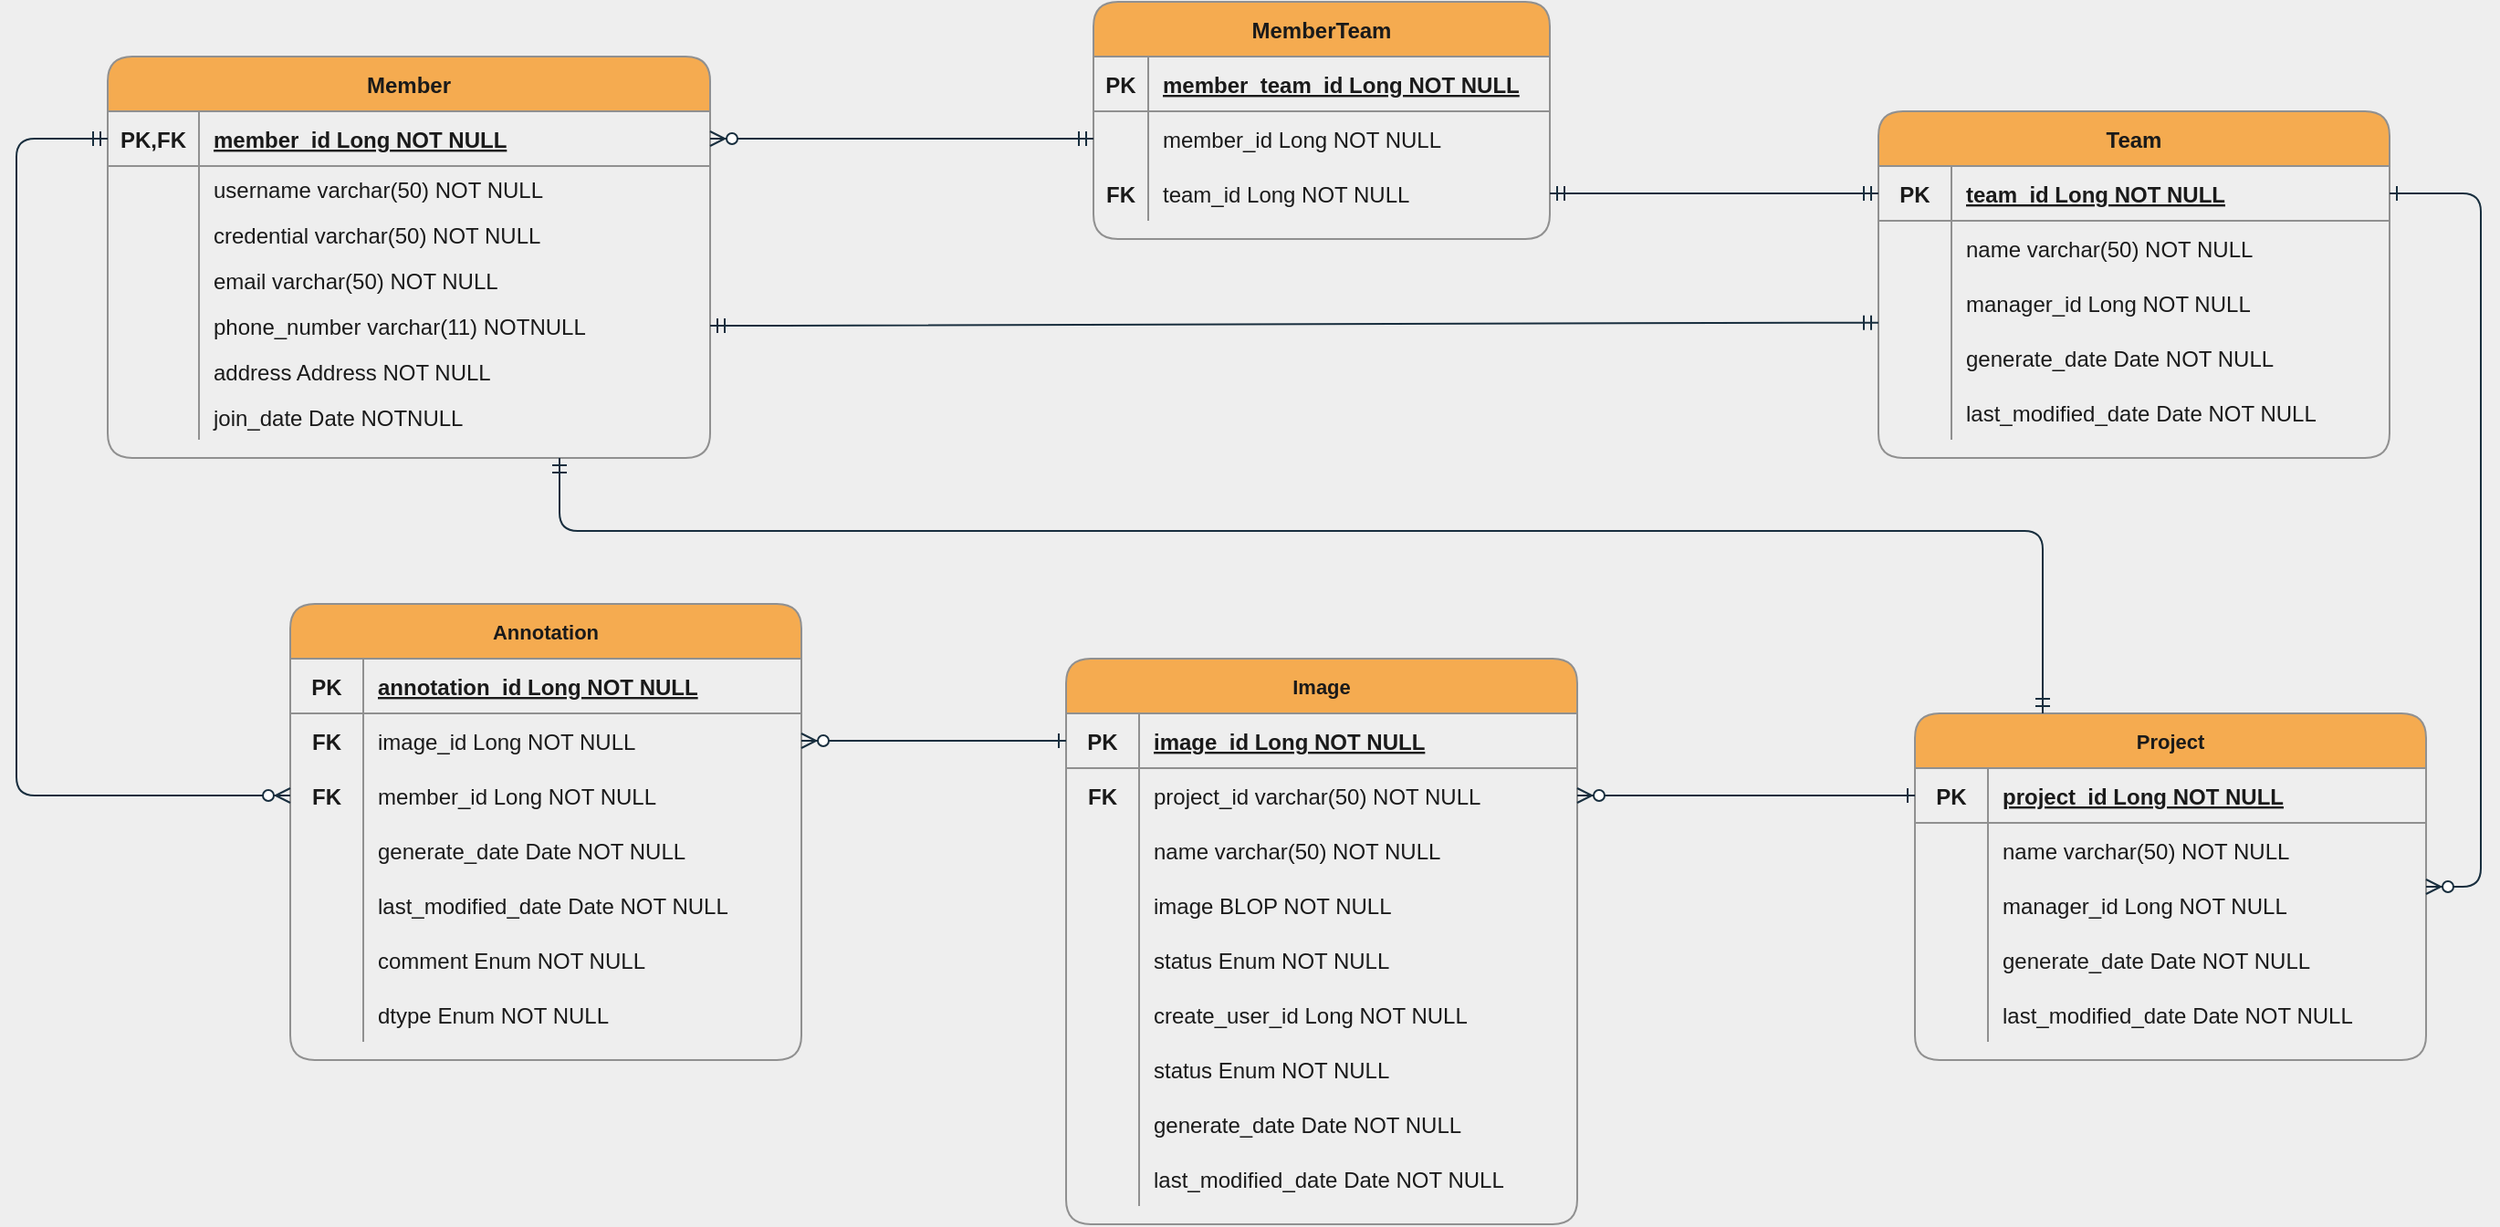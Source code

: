 <mxfile version="16.5.3" type="github">
  <diagram id="R2lEEEUBdFMjLlhIrx00" name="Page-1">
    <mxGraphModel dx="1820" dy="1037" grid="1" gridSize="10" guides="1" tooltips="1" connect="1" arrows="1" fold="1" page="1" pageScale="1" pageWidth="291" pageHeight="413" background="#EEEEEE" math="0" shadow="0" extFonts="Permanent Marker^https://fonts.googleapis.com/css?family=Permanent+Marker">
      <root>
        <object label="" id="0">
          <mxCell />
        </object>
        <mxCell id="1" parent="0" />
        <mxCell id="C-vyLk0tnHw3VtMMgP7b-2" value="MemberTeam" style="shape=table;startSize=30;container=1;collapsible=1;childLayout=tableLayout;fixedRows=1;rowLines=0;fontStyle=1;align=center;resizeLast=1;fillColor=#F5AB50;strokeColor=#909090;fontColor=#1A1A1A;rounded=1;" parent="1" vertex="1">
          <mxGeometry x="1070" y="90" width="250" height="130" as="geometry" />
        </mxCell>
        <mxCell id="C-vyLk0tnHw3VtMMgP7b-3" value="" style="shape=partialRectangle;collapsible=0;dropTarget=0;pointerEvents=0;fillColor=none;points=[[0,0.5],[1,0.5]];portConstraint=eastwest;top=0;left=0;right=0;bottom=1;strokeColor=#909090;fontColor=#1A1A1A;rounded=1;" parent="C-vyLk0tnHw3VtMMgP7b-2" vertex="1">
          <mxGeometry y="30" width="250" height="30" as="geometry" />
        </mxCell>
        <mxCell id="C-vyLk0tnHw3VtMMgP7b-4" value="PK" style="shape=partialRectangle;overflow=hidden;connectable=0;fillColor=none;top=0;left=0;bottom=0;right=0;fontStyle=1;strokeColor=#909090;fontColor=#1A1A1A;rounded=1;" parent="C-vyLk0tnHw3VtMMgP7b-3" vertex="1">
          <mxGeometry width="30" height="30" as="geometry">
            <mxRectangle width="30" height="30" as="alternateBounds" />
          </mxGeometry>
        </mxCell>
        <mxCell id="C-vyLk0tnHw3VtMMgP7b-5" value="member_team_id Long NOT NULL " style="shape=partialRectangle;overflow=hidden;connectable=0;fillColor=none;top=0;left=0;bottom=0;right=0;align=left;spacingLeft=6;fontStyle=5;strokeColor=#909090;fontColor=#1A1A1A;rounded=1;" parent="C-vyLk0tnHw3VtMMgP7b-3" vertex="1">
          <mxGeometry x="30" width="220" height="30" as="geometry">
            <mxRectangle width="220" height="30" as="alternateBounds" />
          </mxGeometry>
        </mxCell>
        <mxCell id="C-vyLk0tnHw3VtMMgP7b-6" value="" style="shape=partialRectangle;collapsible=0;dropTarget=0;pointerEvents=0;fillColor=none;points=[[0,0.5],[1,0.5]];portConstraint=eastwest;top=0;left=0;right=0;bottom=0;strokeColor=#909090;fontColor=#1A1A1A;rounded=1;" parent="C-vyLk0tnHw3VtMMgP7b-2" vertex="1">
          <mxGeometry y="60" width="250" height="30" as="geometry" />
        </mxCell>
        <mxCell id="C-vyLk0tnHw3VtMMgP7b-7" value="" style="shape=partialRectangle;overflow=hidden;connectable=0;fillColor=none;top=0;left=0;bottom=0;right=0;strokeColor=#909090;fontColor=#1A1A1A;rounded=1;" parent="C-vyLk0tnHw3VtMMgP7b-6" vertex="1">
          <mxGeometry width="30" height="30" as="geometry">
            <mxRectangle width="30" height="30" as="alternateBounds" />
          </mxGeometry>
        </mxCell>
        <mxCell id="C-vyLk0tnHw3VtMMgP7b-8" value="member_id Long NOT NULL" style="shape=partialRectangle;overflow=hidden;connectable=0;fillColor=none;top=0;left=0;bottom=0;right=0;align=left;spacingLeft=6;strokeColor=#909090;fontColor=#1A1A1A;rounded=1;" parent="C-vyLk0tnHw3VtMMgP7b-6" vertex="1">
          <mxGeometry x="30" width="220" height="30" as="geometry">
            <mxRectangle width="220" height="30" as="alternateBounds" />
          </mxGeometry>
        </mxCell>
        <mxCell id="C-vyLk0tnHw3VtMMgP7b-9" value="" style="shape=partialRectangle;collapsible=0;dropTarget=0;pointerEvents=0;fillColor=none;points=[[0,0.5],[1,0.5]];portConstraint=eastwest;top=0;left=0;right=0;bottom=0;strokeColor=#909090;fontColor=#1A1A1A;rounded=1;" parent="C-vyLk0tnHw3VtMMgP7b-2" vertex="1">
          <mxGeometry y="90" width="250" height="30" as="geometry" />
        </mxCell>
        <mxCell id="C-vyLk0tnHw3VtMMgP7b-10" value="FK" style="shape=partialRectangle;overflow=hidden;connectable=0;fillColor=none;top=0;left=0;bottom=0;right=0;strokeColor=#909090;fontColor=#1A1A1A;rounded=1;fontStyle=1" parent="C-vyLk0tnHw3VtMMgP7b-9" vertex="1">
          <mxGeometry width="30" height="30" as="geometry">
            <mxRectangle width="30" height="30" as="alternateBounds" />
          </mxGeometry>
        </mxCell>
        <mxCell id="C-vyLk0tnHw3VtMMgP7b-11" value="team_id Long NOT NULL" style="shape=partialRectangle;overflow=hidden;connectable=0;fillColor=none;top=0;left=0;bottom=0;right=0;align=left;spacingLeft=6;strokeColor=#909090;fontColor=#1A1A1A;rounded=1;" parent="C-vyLk0tnHw3VtMMgP7b-9" vertex="1">
          <mxGeometry x="30" width="220" height="30" as="geometry">
            <mxRectangle width="220" height="30" as="alternateBounds" />
          </mxGeometry>
        </mxCell>
        <mxCell id="C-vyLk0tnHw3VtMMgP7b-23" value="Member" style="shape=table;startSize=30;container=1;collapsible=1;childLayout=tableLayout;fixedRows=1;rowLines=0;fontStyle=1;align=center;resizeLast=1;fillColor=#F5AB50;strokeColor=#909090;fontColor=#1A1A1A;rounded=1;" parent="1" vertex="1">
          <mxGeometry x="530" y="120" width="330" height="220" as="geometry">
            <mxRectangle x="390" y="165" width="80" height="30" as="alternateBounds" />
          </mxGeometry>
        </mxCell>
        <mxCell id="C-vyLk0tnHw3VtMMgP7b-24" value="" style="shape=partialRectangle;collapsible=0;dropTarget=0;pointerEvents=0;fillColor=none;points=[[0,0.5],[1,0.5]];portConstraint=eastwest;top=0;left=0;right=0;bottom=1;strokeColor=#909090;fontColor=#1A1A1A;rounded=1;" parent="C-vyLk0tnHw3VtMMgP7b-23" vertex="1">
          <mxGeometry y="30" width="330" height="30" as="geometry" />
        </mxCell>
        <mxCell id="C-vyLk0tnHw3VtMMgP7b-25" value="PK,FK" style="shape=partialRectangle;overflow=hidden;connectable=0;fillColor=none;top=0;left=0;bottom=0;right=0;fontStyle=1;strokeColor=#909090;fontColor=#1A1A1A;rounded=1;" parent="C-vyLk0tnHw3VtMMgP7b-24" vertex="1">
          <mxGeometry width="50" height="30" as="geometry">
            <mxRectangle width="50" height="30" as="alternateBounds" />
          </mxGeometry>
        </mxCell>
        <mxCell id="C-vyLk0tnHw3VtMMgP7b-26" value="member_id Long NOT NULL " style="shape=partialRectangle;overflow=hidden;connectable=0;fillColor=none;top=0;left=0;bottom=0;right=0;align=left;spacingLeft=6;fontStyle=5;strokeColor=#909090;fontColor=#1A1A1A;rounded=1;" parent="C-vyLk0tnHw3VtMMgP7b-24" vertex="1">
          <mxGeometry x="50" width="280" height="30" as="geometry">
            <mxRectangle width="280" height="30" as="alternateBounds" />
          </mxGeometry>
        </mxCell>
        <mxCell id="C-vyLk0tnHw3VtMMgP7b-27" value="" style="shape=partialRectangle;collapsible=0;dropTarget=0;pointerEvents=0;fillColor=none;points=[[0,0.5],[1,0.5]];portConstraint=eastwest;top=0;left=0;right=0;bottom=0;strokeColor=#909090;fontColor=#1A1A1A;rounded=1;" parent="C-vyLk0tnHw3VtMMgP7b-23" vertex="1">
          <mxGeometry y="60" width="330" height="25" as="geometry" />
        </mxCell>
        <mxCell id="C-vyLk0tnHw3VtMMgP7b-28" value="" style="shape=partialRectangle;overflow=hidden;connectable=0;fillColor=none;top=0;left=0;bottom=0;right=0;strokeColor=#909090;fontColor=#1A1A1A;rounded=1;" parent="C-vyLk0tnHw3VtMMgP7b-27" vertex="1">
          <mxGeometry width="50" height="25" as="geometry">
            <mxRectangle width="50" height="25" as="alternateBounds" />
          </mxGeometry>
        </mxCell>
        <mxCell id="C-vyLk0tnHw3VtMMgP7b-29" value="username varchar(50) NOT NULL" style="shape=partialRectangle;overflow=hidden;connectable=0;fillColor=none;top=0;left=0;bottom=0;right=0;align=left;spacingLeft=6;strokeColor=#909090;fontColor=#1A1A1A;rounded=1;" parent="C-vyLk0tnHw3VtMMgP7b-27" vertex="1">
          <mxGeometry x="50" width="280" height="25" as="geometry">
            <mxRectangle width="280" height="25" as="alternateBounds" />
          </mxGeometry>
        </mxCell>
        <mxCell id="mvUCAgtBvGVkwwr2Q1S8-31" value="" style="shape=partialRectangle;collapsible=0;dropTarget=0;pointerEvents=0;fillColor=none;points=[[0,0.5],[1,0.5]];portConstraint=eastwest;top=0;left=0;right=0;bottom=0;strokeColor=#909090;fontColor=#1A1A1A;rounded=1;" vertex="1" parent="C-vyLk0tnHw3VtMMgP7b-23">
          <mxGeometry y="85" width="330" height="25" as="geometry" />
        </mxCell>
        <mxCell id="mvUCAgtBvGVkwwr2Q1S8-32" value="" style="shape=partialRectangle;overflow=hidden;connectable=0;fillColor=none;top=0;left=0;bottom=0;right=0;strokeColor=#909090;fontColor=#1A1A1A;rounded=1;" vertex="1" parent="mvUCAgtBvGVkwwr2Q1S8-31">
          <mxGeometry width="50" height="25" as="geometry">
            <mxRectangle width="50" height="25" as="alternateBounds" />
          </mxGeometry>
        </mxCell>
        <mxCell id="mvUCAgtBvGVkwwr2Q1S8-33" value="credential varchar(50) NOT NULL" style="shape=partialRectangle;overflow=hidden;connectable=0;fillColor=none;top=0;left=0;bottom=0;right=0;align=left;spacingLeft=6;strokeColor=#909090;fontColor=#1A1A1A;rounded=1;" vertex="1" parent="mvUCAgtBvGVkwwr2Q1S8-31">
          <mxGeometry x="50" width="280" height="25" as="geometry">
            <mxRectangle width="280" height="25" as="alternateBounds" />
          </mxGeometry>
        </mxCell>
        <mxCell id="mvUCAgtBvGVkwwr2Q1S8-34" value="" style="shape=partialRectangle;collapsible=0;dropTarget=0;pointerEvents=0;fillColor=none;points=[[0,0.5],[1,0.5]];portConstraint=eastwest;top=0;left=0;right=0;bottom=0;strokeColor=#909090;fontColor=#1A1A1A;rounded=1;" vertex="1" parent="C-vyLk0tnHw3VtMMgP7b-23">
          <mxGeometry y="110" width="330" height="25" as="geometry" />
        </mxCell>
        <mxCell id="mvUCAgtBvGVkwwr2Q1S8-35" value="" style="shape=partialRectangle;overflow=hidden;connectable=0;fillColor=none;top=0;left=0;bottom=0;right=0;strokeColor=#909090;fontColor=#1A1A1A;rounded=1;" vertex="1" parent="mvUCAgtBvGVkwwr2Q1S8-34">
          <mxGeometry width="50" height="25" as="geometry">
            <mxRectangle width="50" height="25" as="alternateBounds" />
          </mxGeometry>
        </mxCell>
        <mxCell id="mvUCAgtBvGVkwwr2Q1S8-36" value="email varchar(50) NOT NULL" style="shape=partialRectangle;overflow=hidden;connectable=0;fillColor=none;top=0;left=0;bottom=0;right=0;align=left;spacingLeft=6;strokeColor=#909090;fontColor=#1A1A1A;rounded=1;" vertex="1" parent="mvUCAgtBvGVkwwr2Q1S8-34">
          <mxGeometry x="50" width="280" height="25" as="geometry">
            <mxRectangle width="280" height="25" as="alternateBounds" />
          </mxGeometry>
        </mxCell>
        <mxCell id="mvUCAgtBvGVkwwr2Q1S8-40" value="" style="shape=partialRectangle;collapsible=0;dropTarget=0;pointerEvents=0;fillColor=none;points=[[0,0.5],[1,0.5]];portConstraint=eastwest;top=0;left=0;right=0;bottom=0;strokeColor=#909090;fontColor=#1A1A1A;rounded=1;" vertex="1" parent="C-vyLk0tnHw3VtMMgP7b-23">
          <mxGeometry y="135" width="330" height="25" as="geometry" />
        </mxCell>
        <mxCell id="mvUCAgtBvGVkwwr2Q1S8-41" value="" style="shape=partialRectangle;overflow=hidden;connectable=0;fillColor=none;top=0;left=0;bottom=0;right=0;strokeColor=#909090;fontColor=#1A1A1A;rounded=1;" vertex="1" parent="mvUCAgtBvGVkwwr2Q1S8-40">
          <mxGeometry width="50" height="25" as="geometry">
            <mxRectangle width="50" height="25" as="alternateBounds" />
          </mxGeometry>
        </mxCell>
        <mxCell id="mvUCAgtBvGVkwwr2Q1S8-42" value="phone_number varchar(11) NOTNULL" style="shape=partialRectangle;overflow=hidden;connectable=0;fillColor=none;top=0;left=0;bottom=0;right=0;align=left;spacingLeft=6;strokeColor=#909090;fontColor=#1A1A1A;rounded=1;" vertex="1" parent="mvUCAgtBvGVkwwr2Q1S8-40">
          <mxGeometry x="50" width="280" height="25" as="geometry">
            <mxRectangle width="280" height="25" as="alternateBounds" />
          </mxGeometry>
        </mxCell>
        <mxCell id="mvUCAgtBvGVkwwr2Q1S8-37" value="" style="shape=partialRectangle;collapsible=0;dropTarget=0;pointerEvents=0;fillColor=none;points=[[0,0.5],[1,0.5]];portConstraint=eastwest;top=0;left=0;right=0;bottom=0;strokeColor=#909090;fontColor=#1A1A1A;rounded=1;" vertex="1" parent="C-vyLk0tnHw3VtMMgP7b-23">
          <mxGeometry y="160" width="330" height="25" as="geometry" />
        </mxCell>
        <mxCell id="mvUCAgtBvGVkwwr2Q1S8-38" value="" style="shape=partialRectangle;overflow=hidden;connectable=0;fillColor=none;top=0;left=0;bottom=0;right=0;strokeColor=#909090;fontColor=#1A1A1A;rounded=1;" vertex="1" parent="mvUCAgtBvGVkwwr2Q1S8-37">
          <mxGeometry width="50" height="25" as="geometry">
            <mxRectangle width="50" height="25" as="alternateBounds" />
          </mxGeometry>
        </mxCell>
        <mxCell id="mvUCAgtBvGVkwwr2Q1S8-39" value="address Address NOT NULL" style="shape=partialRectangle;overflow=hidden;connectable=0;fillColor=none;top=0;left=0;bottom=0;right=0;align=left;spacingLeft=6;strokeColor=#909090;fontColor=#1A1A1A;rounded=1;" vertex="1" parent="mvUCAgtBvGVkwwr2Q1S8-37">
          <mxGeometry x="50" width="280" height="25" as="geometry">
            <mxRectangle width="280" height="25" as="alternateBounds" />
          </mxGeometry>
        </mxCell>
        <mxCell id="mvUCAgtBvGVkwwr2Q1S8-43" value="" style="shape=partialRectangle;collapsible=0;dropTarget=0;pointerEvents=0;fillColor=none;points=[[0,0.5],[1,0.5]];portConstraint=eastwest;top=0;left=0;right=0;bottom=0;strokeColor=#909090;fontColor=#1A1A1A;rounded=1;" vertex="1" parent="C-vyLk0tnHw3VtMMgP7b-23">
          <mxGeometry y="185" width="330" height="25" as="geometry" />
        </mxCell>
        <mxCell id="mvUCAgtBvGVkwwr2Q1S8-44" value="" style="shape=partialRectangle;overflow=hidden;connectable=0;fillColor=none;top=0;left=0;bottom=0;right=0;strokeColor=#909090;fontColor=#1A1A1A;rounded=1;" vertex="1" parent="mvUCAgtBvGVkwwr2Q1S8-43">
          <mxGeometry width="50" height="25" as="geometry">
            <mxRectangle width="50" height="25" as="alternateBounds" />
          </mxGeometry>
        </mxCell>
        <mxCell id="mvUCAgtBvGVkwwr2Q1S8-45" value="join_date Date NOTNULL" style="shape=partialRectangle;overflow=hidden;connectable=0;fillColor=none;top=0;left=0;bottom=0;right=0;align=left;spacingLeft=6;strokeColor=#909090;fontColor=#1A1A1A;rounded=1;" vertex="1" parent="mvUCAgtBvGVkwwr2Q1S8-43">
          <mxGeometry x="50" width="280" height="25" as="geometry">
            <mxRectangle width="280" height="25" as="alternateBounds" />
          </mxGeometry>
        </mxCell>
        <mxCell id="C-vyLk0tnHw3VtMMgP7b-13" value="Team" style="shape=table;startSize=30;container=1;collapsible=1;childLayout=tableLayout;fixedRows=1;rowLines=0;fontStyle=1;align=center;resizeLast=1;fillColor=#F5AB50;strokeColor=#909090;fontColor=#1A1A1A;rounded=1;" parent="1" vertex="1">
          <mxGeometry x="1500" y="150" width="280" height="190" as="geometry" />
        </mxCell>
        <mxCell id="C-vyLk0tnHw3VtMMgP7b-14" value="" style="shape=partialRectangle;collapsible=0;dropTarget=0;pointerEvents=0;fillColor=none;points=[[0,0.5],[1,0.5]];portConstraint=eastwest;top=0;left=0;right=0;bottom=1;strokeColor=#909090;fontColor=#1A1A1A;rounded=1;" parent="C-vyLk0tnHw3VtMMgP7b-13" vertex="1">
          <mxGeometry y="30" width="280" height="30" as="geometry" />
        </mxCell>
        <mxCell id="C-vyLk0tnHw3VtMMgP7b-15" value="PK" style="shape=partialRectangle;overflow=hidden;connectable=0;fillColor=none;top=0;left=0;bottom=0;right=0;fontStyle=1;strokeColor=#909090;fontColor=#1A1A1A;rounded=1;" parent="C-vyLk0tnHw3VtMMgP7b-14" vertex="1">
          <mxGeometry width="40" height="30" as="geometry">
            <mxRectangle width="40" height="30" as="alternateBounds" />
          </mxGeometry>
        </mxCell>
        <mxCell id="C-vyLk0tnHw3VtMMgP7b-16" value="team_id Long NOT NULL " style="shape=partialRectangle;overflow=hidden;connectable=0;fillColor=none;top=0;left=0;bottom=0;right=0;align=left;spacingLeft=6;fontStyle=5;strokeColor=#909090;fontColor=#1A1A1A;rounded=1;" parent="C-vyLk0tnHw3VtMMgP7b-14" vertex="1">
          <mxGeometry x="40" width="240" height="30" as="geometry">
            <mxRectangle width="240" height="30" as="alternateBounds" />
          </mxGeometry>
        </mxCell>
        <mxCell id="C-vyLk0tnHw3VtMMgP7b-17" value="" style="shape=partialRectangle;collapsible=0;dropTarget=0;pointerEvents=0;fillColor=none;points=[[0,0.5],[1,0.5]];portConstraint=eastwest;top=0;left=0;right=0;bottom=0;strokeColor=#909090;fontColor=#1A1A1A;rounded=1;" parent="C-vyLk0tnHw3VtMMgP7b-13" vertex="1">
          <mxGeometry y="60" width="280" height="30" as="geometry" />
        </mxCell>
        <mxCell id="C-vyLk0tnHw3VtMMgP7b-18" value="" style="shape=partialRectangle;overflow=hidden;connectable=0;fillColor=none;top=0;left=0;bottom=0;right=0;strokeColor=#909090;fontColor=#1A1A1A;rounded=1;" parent="C-vyLk0tnHw3VtMMgP7b-17" vertex="1">
          <mxGeometry width="40" height="30" as="geometry">
            <mxRectangle width="40" height="30" as="alternateBounds" />
          </mxGeometry>
        </mxCell>
        <mxCell id="C-vyLk0tnHw3VtMMgP7b-19" value="name varchar(50) NOT NULL" style="shape=partialRectangle;overflow=hidden;connectable=0;fillColor=none;top=0;left=0;bottom=0;right=0;align=left;spacingLeft=6;strokeColor=#909090;fontColor=#1A1A1A;rounded=1;" parent="C-vyLk0tnHw3VtMMgP7b-17" vertex="1">
          <mxGeometry x="40" width="240" height="30" as="geometry">
            <mxRectangle width="240" height="30" as="alternateBounds" />
          </mxGeometry>
        </mxCell>
        <mxCell id="mvUCAgtBvGVkwwr2Q1S8-72" value="" style="shape=partialRectangle;collapsible=0;dropTarget=0;pointerEvents=0;fillColor=none;points=[[0,0.5],[1,0.5]];portConstraint=eastwest;top=0;left=0;right=0;bottom=0;strokeColor=#909090;fontColor=#1A1A1A;rounded=1;" vertex="1" parent="C-vyLk0tnHw3VtMMgP7b-13">
          <mxGeometry y="90" width="280" height="30" as="geometry" />
        </mxCell>
        <mxCell id="mvUCAgtBvGVkwwr2Q1S8-73" value="" style="shape=partialRectangle;overflow=hidden;connectable=0;fillColor=none;top=0;left=0;bottom=0;right=0;strokeColor=#909090;fontColor=#1A1A1A;rounded=1;" vertex="1" parent="mvUCAgtBvGVkwwr2Q1S8-72">
          <mxGeometry width="40" height="30" as="geometry">
            <mxRectangle width="40" height="30" as="alternateBounds" />
          </mxGeometry>
        </mxCell>
        <mxCell id="mvUCAgtBvGVkwwr2Q1S8-74" value="manager_id Long NOT NULL" style="shape=partialRectangle;overflow=hidden;connectable=0;fillColor=none;top=0;left=0;bottom=0;right=0;align=left;spacingLeft=6;strokeColor=#909090;fontColor=#1A1A1A;rounded=1;" vertex="1" parent="mvUCAgtBvGVkwwr2Q1S8-72">
          <mxGeometry x="40" width="240" height="30" as="geometry">
            <mxRectangle width="240" height="30" as="alternateBounds" />
          </mxGeometry>
        </mxCell>
        <mxCell id="C-vyLk0tnHw3VtMMgP7b-20" value="" style="shape=partialRectangle;collapsible=0;dropTarget=0;pointerEvents=0;fillColor=none;points=[[0,0.5],[1,0.5]];portConstraint=eastwest;top=0;left=0;right=0;bottom=0;strokeColor=#909090;fontColor=#1A1A1A;rounded=1;" parent="C-vyLk0tnHw3VtMMgP7b-13" vertex="1">
          <mxGeometry y="120" width="280" height="30" as="geometry" />
        </mxCell>
        <mxCell id="C-vyLk0tnHw3VtMMgP7b-21" value="" style="shape=partialRectangle;overflow=hidden;connectable=0;fillColor=none;top=0;left=0;bottom=0;right=0;strokeColor=#909090;fontColor=#1A1A1A;rounded=1;" parent="C-vyLk0tnHw3VtMMgP7b-20" vertex="1">
          <mxGeometry width="40" height="30" as="geometry">
            <mxRectangle width="40" height="30" as="alternateBounds" />
          </mxGeometry>
        </mxCell>
        <mxCell id="C-vyLk0tnHw3VtMMgP7b-22" value="generate_date Date NOT NULL" style="shape=partialRectangle;overflow=hidden;connectable=0;fillColor=none;top=0;left=0;bottom=0;right=0;align=left;spacingLeft=6;strokeColor=#909090;fontColor=#1A1A1A;rounded=1;" parent="C-vyLk0tnHw3VtMMgP7b-20" vertex="1">
          <mxGeometry x="40" width="240" height="30" as="geometry">
            <mxRectangle width="240" height="30" as="alternateBounds" />
          </mxGeometry>
        </mxCell>
        <mxCell id="mvUCAgtBvGVkwwr2Q1S8-234" value="" style="shape=partialRectangle;collapsible=0;dropTarget=0;pointerEvents=0;fillColor=none;points=[[0,0.5],[1,0.5]];portConstraint=eastwest;top=0;left=0;right=0;bottom=0;strokeColor=#909090;fontColor=#1A1A1A;rounded=1;" vertex="1" parent="C-vyLk0tnHw3VtMMgP7b-13">
          <mxGeometry y="150" width="280" height="30" as="geometry" />
        </mxCell>
        <mxCell id="mvUCAgtBvGVkwwr2Q1S8-235" value="" style="shape=partialRectangle;overflow=hidden;connectable=0;fillColor=none;top=0;left=0;bottom=0;right=0;strokeColor=#909090;fontColor=#1A1A1A;rounded=1;" vertex="1" parent="mvUCAgtBvGVkwwr2Q1S8-234">
          <mxGeometry width="40" height="30" as="geometry">
            <mxRectangle width="40" height="30" as="alternateBounds" />
          </mxGeometry>
        </mxCell>
        <mxCell id="mvUCAgtBvGVkwwr2Q1S8-236" value="last_modified_date Date NOT NULL" style="shape=partialRectangle;overflow=hidden;connectable=0;fillColor=none;top=0;left=0;bottom=0;right=0;align=left;spacingLeft=6;strokeColor=#909090;fontColor=#1A1A1A;rounded=1;" vertex="1" parent="mvUCAgtBvGVkwwr2Q1S8-234">
          <mxGeometry x="40" width="240" height="30" as="geometry">
            <mxRectangle width="240" height="30" as="alternateBounds" />
          </mxGeometry>
        </mxCell>
        <mxCell id="mvUCAgtBvGVkwwr2Q1S8-92" value="Image" style="shape=table;startSize=30;container=1;collapsible=1;childLayout=tableLayout;fixedRows=1;rowLines=0;fontStyle=1;align=center;resizeLast=1;fillColor=#F5AB50;strokeColor=#909090;fontColor=#1A1A1A;rounded=1;sketch=0;hachureGap=4;fontFamily=Helvetica;fontSize=11;" vertex="1" parent="1">
          <mxGeometry x="1055" y="450" width="280" height="310.0" as="geometry" />
        </mxCell>
        <mxCell id="mvUCAgtBvGVkwwr2Q1S8-93" value="" style="shape=partialRectangle;collapsible=0;dropTarget=0;pointerEvents=0;fillColor=none;points=[[0,0.5],[1,0.5]];portConstraint=eastwest;top=0;left=0;right=0;bottom=1;strokeColor=#909090;fontColor=#1A1A1A;rounded=1;" vertex="1" parent="mvUCAgtBvGVkwwr2Q1S8-92">
          <mxGeometry y="30" width="280" height="30" as="geometry" />
        </mxCell>
        <mxCell id="mvUCAgtBvGVkwwr2Q1S8-94" value="PK" style="shape=partialRectangle;overflow=hidden;connectable=0;fillColor=none;top=0;left=0;bottom=0;right=0;fontStyle=1;strokeColor=#909090;fontColor=#1A1A1A;rounded=1;" vertex="1" parent="mvUCAgtBvGVkwwr2Q1S8-93">
          <mxGeometry width="40" height="30" as="geometry">
            <mxRectangle width="40" height="30" as="alternateBounds" />
          </mxGeometry>
        </mxCell>
        <mxCell id="mvUCAgtBvGVkwwr2Q1S8-95" value="image_id Long NOT NULL " style="shape=partialRectangle;overflow=hidden;connectable=0;fillColor=none;top=0;left=0;bottom=0;right=0;align=left;spacingLeft=6;fontStyle=5;strokeColor=#909090;fontColor=#1A1A1A;rounded=1;" vertex="1" parent="mvUCAgtBvGVkwwr2Q1S8-93">
          <mxGeometry x="40" width="240" height="30" as="geometry">
            <mxRectangle width="240" height="30" as="alternateBounds" />
          </mxGeometry>
        </mxCell>
        <mxCell id="mvUCAgtBvGVkwwr2Q1S8-96" value="" style="shape=partialRectangle;collapsible=0;dropTarget=0;pointerEvents=0;fillColor=none;points=[[0,0.5],[1,0.5]];portConstraint=eastwest;top=0;left=0;right=0;bottom=0;strokeColor=#909090;fontColor=#1A1A1A;rounded=1;" vertex="1" parent="mvUCAgtBvGVkwwr2Q1S8-92">
          <mxGeometry y="60" width="280" height="30" as="geometry" />
        </mxCell>
        <mxCell id="mvUCAgtBvGVkwwr2Q1S8-97" value="FK" style="shape=partialRectangle;overflow=hidden;connectable=0;fillColor=none;top=0;left=0;bottom=0;right=0;strokeColor=#909090;fontColor=#1A1A1A;rounded=1;fontStyle=1" vertex="1" parent="mvUCAgtBvGVkwwr2Q1S8-96">
          <mxGeometry width="40" height="30" as="geometry">
            <mxRectangle width="40" height="30" as="alternateBounds" />
          </mxGeometry>
        </mxCell>
        <mxCell id="mvUCAgtBvGVkwwr2Q1S8-98" value="project_id varchar(50) NOT NULL" style="shape=partialRectangle;overflow=hidden;connectable=0;fillColor=none;top=0;left=0;bottom=0;right=0;align=left;spacingLeft=6;strokeColor=#909090;fontColor=#1A1A1A;rounded=1;" vertex="1" parent="mvUCAgtBvGVkwwr2Q1S8-96">
          <mxGeometry x="40" width="240" height="30" as="geometry">
            <mxRectangle width="240" height="30" as="alternateBounds" />
          </mxGeometry>
        </mxCell>
        <mxCell id="mvUCAgtBvGVkwwr2Q1S8-109" value="" style="shape=partialRectangle;collapsible=0;dropTarget=0;pointerEvents=0;fillColor=none;points=[[0,0.5],[1,0.5]];portConstraint=eastwest;top=0;left=0;right=0;bottom=0;strokeColor=#909090;fontColor=#1A1A1A;rounded=1;" vertex="1" parent="mvUCAgtBvGVkwwr2Q1S8-92">
          <mxGeometry y="90" width="280" height="30" as="geometry" />
        </mxCell>
        <mxCell id="mvUCAgtBvGVkwwr2Q1S8-110" value="" style="shape=partialRectangle;overflow=hidden;connectable=0;fillColor=none;top=0;left=0;bottom=0;right=0;strokeColor=#909090;fontColor=#1A1A1A;rounded=1;" vertex="1" parent="mvUCAgtBvGVkwwr2Q1S8-109">
          <mxGeometry width="40" height="30" as="geometry">
            <mxRectangle width="40" height="30" as="alternateBounds" />
          </mxGeometry>
        </mxCell>
        <mxCell id="mvUCAgtBvGVkwwr2Q1S8-111" value="name varchar(50) NOT NULL" style="shape=partialRectangle;overflow=hidden;connectable=0;fillColor=none;top=0;left=0;bottom=0;right=0;align=left;spacingLeft=6;strokeColor=#909090;fontColor=#1A1A1A;rounded=1;" vertex="1" parent="mvUCAgtBvGVkwwr2Q1S8-109">
          <mxGeometry x="40" width="240" height="30" as="geometry">
            <mxRectangle width="240" height="30" as="alternateBounds" />
          </mxGeometry>
        </mxCell>
        <mxCell id="mvUCAgtBvGVkwwr2Q1S8-113" value="" style="shape=partialRectangle;collapsible=0;dropTarget=0;pointerEvents=0;fillColor=none;points=[[0,0.5],[1,0.5]];portConstraint=eastwest;top=0;left=0;right=0;bottom=0;strokeColor=#909090;fontColor=#1A1A1A;rounded=1;" vertex="1" parent="mvUCAgtBvGVkwwr2Q1S8-92">
          <mxGeometry y="120" width="280" height="30" as="geometry" />
        </mxCell>
        <mxCell id="mvUCAgtBvGVkwwr2Q1S8-114" value="" style="shape=partialRectangle;overflow=hidden;connectable=0;fillColor=none;top=0;left=0;bottom=0;right=0;strokeColor=#909090;fontColor=#1A1A1A;rounded=1;" vertex="1" parent="mvUCAgtBvGVkwwr2Q1S8-113">
          <mxGeometry width="40" height="30" as="geometry">
            <mxRectangle width="40" height="30" as="alternateBounds" />
          </mxGeometry>
        </mxCell>
        <mxCell id="mvUCAgtBvGVkwwr2Q1S8-115" value="image BLOP NOT NULL" style="shape=partialRectangle;overflow=hidden;connectable=0;fillColor=none;top=0;left=0;bottom=0;right=0;align=left;spacingLeft=6;strokeColor=#909090;fontColor=#1A1A1A;rounded=1;" vertex="1" parent="mvUCAgtBvGVkwwr2Q1S8-113">
          <mxGeometry x="40" width="240" height="30" as="geometry">
            <mxRectangle width="240" height="30" as="alternateBounds" />
          </mxGeometry>
        </mxCell>
        <mxCell id="mvUCAgtBvGVkwwr2Q1S8-225" value="" style="shape=partialRectangle;collapsible=0;dropTarget=0;pointerEvents=0;fillColor=none;points=[[0,0.5],[1,0.5]];portConstraint=eastwest;top=0;left=0;right=0;bottom=0;strokeColor=#909090;fontColor=#1A1A1A;rounded=1;" vertex="1" parent="mvUCAgtBvGVkwwr2Q1S8-92">
          <mxGeometry y="150" width="280" height="30" as="geometry" />
        </mxCell>
        <mxCell id="mvUCAgtBvGVkwwr2Q1S8-226" value="" style="shape=partialRectangle;overflow=hidden;connectable=0;fillColor=none;top=0;left=0;bottom=0;right=0;strokeColor=#909090;fontColor=#1A1A1A;rounded=1;" vertex="1" parent="mvUCAgtBvGVkwwr2Q1S8-225">
          <mxGeometry width="40" height="30" as="geometry">
            <mxRectangle width="40" height="30" as="alternateBounds" />
          </mxGeometry>
        </mxCell>
        <mxCell id="mvUCAgtBvGVkwwr2Q1S8-227" value="status Enum NOT NULL" style="shape=partialRectangle;overflow=hidden;connectable=0;fillColor=none;top=0;left=0;bottom=0;right=0;align=left;spacingLeft=6;strokeColor=#909090;fontColor=#1A1A1A;rounded=1;" vertex="1" parent="mvUCAgtBvGVkwwr2Q1S8-225">
          <mxGeometry x="40" width="240" height="30" as="geometry">
            <mxRectangle width="240" height="30" as="alternateBounds" />
          </mxGeometry>
        </mxCell>
        <mxCell id="mvUCAgtBvGVkwwr2Q1S8-99" value="" style="shape=partialRectangle;collapsible=0;dropTarget=0;pointerEvents=0;fillColor=none;points=[[0,0.5],[1,0.5]];portConstraint=eastwest;top=0;left=0;right=0;bottom=0;strokeColor=#909090;fontColor=#1A1A1A;rounded=1;" vertex="1" parent="mvUCAgtBvGVkwwr2Q1S8-92">
          <mxGeometry y="180" width="280" height="30" as="geometry" />
        </mxCell>
        <mxCell id="mvUCAgtBvGVkwwr2Q1S8-100" value="" style="shape=partialRectangle;overflow=hidden;connectable=0;fillColor=none;top=0;left=0;bottom=0;right=0;strokeColor=#909090;fontColor=#1A1A1A;rounded=1;" vertex="1" parent="mvUCAgtBvGVkwwr2Q1S8-99">
          <mxGeometry width="40" height="30" as="geometry">
            <mxRectangle width="40" height="30" as="alternateBounds" />
          </mxGeometry>
        </mxCell>
        <mxCell id="mvUCAgtBvGVkwwr2Q1S8-101" value="create_user_id Long NOT NULL" style="shape=partialRectangle;overflow=hidden;connectable=0;fillColor=none;top=0;left=0;bottom=0;right=0;align=left;spacingLeft=6;strokeColor=#909090;fontColor=#1A1A1A;rounded=1;" vertex="1" parent="mvUCAgtBvGVkwwr2Q1S8-99">
          <mxGeometry x="40" width="240" height="30" as="geometry">
            <mxRectangle width="240" height="30" as="alternateBounds" />
          </mxGeometry>
        </mxCell>
        <mxCell id="mvUCAgtBvGVkwwr2Q1S8-150" value="" style="shape=partialRectangle;collapsible=0;dropTarget=0;pointerEvents=0;fillColor=none;points=[[0,0.5],[1,0.5]];portConstraint=eastwest;top=0;left=0;right=0;bottom=0;strokeColor=#909090;fontColor=#1A1A1A;rounded=1;" vertex="1" parent="mvUCAgtBvGVkwwr2Q1S8-92">
          <mxGeometry y="210" width="280" height="30" as="geometry" />
        </mxCell>
        <mxCell id="mvUCAgtBvGVkwwr2Q1S8-151" value="" style="shape=partialRectangle;overflow=hidden;connectable=0;fillColor=none;top=0;left=0;bottom=0;right=0;strokeColor=#909090;fontColor=#1A1A1A;rounded=1;" vertex="1" parent="mvUCAgtBvGVkwwr2Q1S8-150">
          <mxGeometry width="40" height="30" as="geometry">
            <mxRectangle width="40" height="30" as="alternateBounds" />
          </mxGeometry>
        </mxCell>
        <mxCell id="mvUCAgtBvGVkwwr2Q1S8-152" value="status Enum NOT NULL" style="shape=partialRectangle;overflow=hidden;connectable=0;fillColor=none;top=0;left=0;bottom=0;right=0;align=left;spacingLeft=6;strokeColor=#909090;fontColor=#1A1A1A;rounded=1;" vertex="1" parent="mvUCAgtBvGVkwwr2Q1S8-150">
          <mxGeometry x="40" width="240" height="30" as="geometry">
            <mxRectangle width="240" height="30" as="alternateBounds" />
          </mxGeometry>
        </mxCell>
        <mxCell id="mvUCAgtBvGVkwwr2Q1S8-105" value="" style="shape=partialRectangle;collapsible=0;dropTarget=0;pointerEvents=0;fillColor=none;points=[[0,0.5],[1,0.5]];portConstraint=eastwest;top=0;left=0;right=0;bottom=0;strokeColor=#909090;fontColor=#1A1A1A;rounded=1;" vertex="1" parent="mvUCAgtBvGVkwwr2Q1S8-92">
          <mxGeometry y="240" width="280" height="30" as="geometry" />
        </mxCell>
        <mxCell id="mvUCAgtBvGVkwwr2Q1S8-106" value="" style="shape=partialRectangle;overflow=hidden;connectable=0;fillColor=none;top=0;left=0;bottom=0;right=0;strokeColor=#909090;fontColor=#1A1A1A;rounded=1;" vertex="1" parent="mvUCAgtBvGVkwwr2Q1S8-105">
          <mxGeometry width="40" height="30" as="geometry">
            <mxRectangle width="40" height="30" as="alternateBounds" />
          </mxGeometry>
        </mxCell>
        <mxCell id="mvUCAgtBvGVkwwr2Q1S8-107" value="generate_date Date NOT NULL" style="shape=partialRectangle;overflow=hidden;connectable=0;fillColor=none;top=0;left=0;bottom=0;right=0;align=left;spacingLeft=6;strokeColor=#909090;fontColor=#1A1A1A;rounded=1;" vertex="1" parent="mvUCAgtBvGVkwwr2Q1S8-105">
          <mxGeometry x="40" width="240" height="30" as="geometry">
            <mxRectangle width="240" height="30" as="alternateBounds" />
          </mxGeometry>
        </mxCell>
        <mxCell id="mvUCAgtBvGVkwwr2Q1S8-102" value="" style="shape=partialRectangle;collapsible=0;dropTarget=0;pointerEvents=0;fillColor=none;points=[[0,0.5],[1,0.5]];portConstraint=eastwest;top=0;left=0;right=0;bottom=0;strokeColor=#909090;fontColor=#1A1A1A;rounded=1;" vertex="1" parent="mvUCAgtBvGVkwwr2Q1S8-92">
          <mxGeometry y="270" width="280" height="30" as="geometry" />
        </mxCell>
        <mxCell id="mvUCAgtBvGVkwwr2Q1S8-103" value="" style="shape=partialRectangle;overflow=hidden;connectable=0;fillColor=none;top=0;left=0;bottom=0;right=0;strokeColor=#909090;fontColor=#1A1A1A;rounded=1;" vertex="1" parent="mvUCAgtBvGVkwwr2Q1S8-102">
          <mxGeometry width="40" height="30" as="geometry">
            <mxRectangle width="40" height="30" as="alternateBounds" />
          </mxGeometry>
        </mxCell>
        <mxCell id="mvUCAgtBvGVkwwr2Q1S8-104" value="last_modified_date Date NOT NULL" style="shape=partialRectangle;overflow=hidden;connectable=0;fillColor=none;top=0;left=0;bottom=0;right=0;align=left;spacingLeft=6;strokeColor=#909090;fontColor=#1A1A1A;rounded=1;" vertex="1" parent="mvUCAgtBvGVkwwr2Q1S8-102">
          <mxGeometry x="40" width="240" height="30" as="geometry">
            <mxRectangle width="240" height="30" as="alternateBounds" />
          </mxGeometry>
        </mxCell>
        <mxCell id="mvUCAgtBvGVkwwr2Q1S8-122" value="" style="edgeStyle=entityRelationEdgeStyle;fontSize=12;html=1;endArrow=ERmandOne;startArrow=ERmandOne;rounded=1;labelBackgroundColor=#EEEEEE;fontFamily=Helvetica;fontColor=#1A1A1A;strokeColor=#182E3E;elbow=vertical;entryX=0;entryY=0.5;entryDx=0;entryDy=0;exitX=1;exitY=0.5;exitDx=0;exitDy=0;" edge="1" parent="1" source="C-vyLk0tnHw3VtMMgP7b-9" target="C-vyLk0tnHw3VtMMgP7b-14">
          <mxGeometry width="100" height="100" relative="1" as="geometry">
            <mxPoint x="1020" y="440" as="sourcePoint" />
            <mxPoint x="1120" y="340" as="targetPoint" />
          </mxGeometry>
        </mxCell>
        <mxCell id="mvUCAgtBvGVkwwr2Q1S8-123" value="" style="edgeStyle=entityRelationEdgeStyle;fontSize=12;html=1;endArrow=ERzeroToMany;startArrow=ERmandOne;rounded=1;labelBackgroundColor=#EEEEEE;fontFamily=Helvetica;fontColor=#1A1A1A;strokeColor=#182E3E;elbow=vertical;entryX=1;entryY=0.5;entryDx=0;entryDy=0;exitX=0;exitY=0.5;exitDx=0;exitDy=0;" edge="1" parent="1" source="C-vyLk0tnHw3VtMMgP7b-6" target="C-vyLk0tnHw3VtMMgP7b-24">
          <mxGeometry width="100" height="100" relative="1" as="geometry">
            <mxPoint x="1020" y="440" as="sourcePoint" />
            <mxPoint x="1120" y="340" as="targetPoint" />
          </mxGeometry>
        </mxCell>
        <mxCell id="mvUCAgtBvGVkwwr2Q1S8-125" value="Annotation" style="shape=table;startSize=30;container=1;collapsible=1;childLayout=tableLayout;fixedRows=1;rowLines=0;fontStyle=1;align=center;resizeLast=1;fillColor=#F5AB50;strokeColor=#909090;fontColor=#1A1A1A;rounded=1;sketch=0;hachureGap=4;fontFamily=Helvetica;fontSize=11;" vertex="1" parent="1">
          <mxGeometry x="630" y="420" width="280" height="250.0" as="geometry" />
        </mxCell>
        <mxCell id="mvUCAgtBvGVkwwr2Q1S8-126" value="" style="shape=partialRectangle;collapsible=0;dropTarget=0;pointerEvents=0;fillColor=none;points=[[0,0.5],[1,0.5]];portConstraint=eastwest;top=0;left=0;right=0;bottom=1;strokeColor=#909090;fontColor=#1A1A1A;rounded=1;" vertex="1" parent="mvUCAgtBvGVkwwr2Q1S8-125">
          <mxGeometry y="30" width="280" height="30" as="geometry" />
        </mxCell>
        <mxCell id="mvUCAgtBvGVkwwr2Q1S8-127" value="PK" style="shape=partialRectangle;overflow=hidden;connectable=0;fillColor=none;top=0;left=0;bottom=0;right=0;fontStyle=1;strokeColor=#909090;fontColor=#1A1A1A;rounded=1;" vertex="1" parent="mvUCAgtBvGVkwwr2Q1S8-126">
          <mxGeometry width="40" height="30" as="geometry">
            <mxRectangle width="40" height="30" as="alternateBounds" />
          </mxGeometry>
        </mxCell>
        <mxCell id="mvUCAgtBvGVkwwr2Q1S8-128" value="annotation_id Long NOT NULL " style="shape=partialRectangle;overflow=hidden;connectable=0;fillColor=none;top=0;left=0;bottom=0;right=0;align=left;spacingLeft=6;fontStyle=5;strokeColor=#909090;fontColor=#1A1A1A;rounded=1;" vertex="1" parent="mvUCAgtBvGVkwwr2Q1S8-126">
          <mxGeometry x="40" width="240" height="30" as="geometry">
            <mxRectangle width="240" height="30" as="alternateBounds" />
          </mxGeometry>
        </mxCell>
        <mxCell id="mvUCAgtBvGVkwwr2Q1S8-129" value="" style="shape=partialRectangle;collapsible=0;dropTarget=0;pointerEvents=0;fillColor=none;points=[[0,0.5],[1,0.5]];portConstraint=eastwest;top=0;left=0;right=0;bottom=0;strokeColor=#909090;fontColor=#1A1A1A;rounded=1;" vertex="1" parent="mvUCAgtBvGVkwwr2Q1S8-125">
          <mxGeometry y="60" width="280" height="30" as="geometry" />
        </mxCell>
        <mxCell id="mvUCAgtBvGVkwwr2Q1S8-130" value="FK" style="shape=partialRectangle;overflow=hidden;connectable=0;fillColor=none;top=0;left=0;bottom=0;right=0;strokeColor=#909090;fontColor=#1A1A1A;rounded=1;fontStyle=1" vertex="1" parent="mvUCAgtBvGVkwwr2Q1S8-129">
          <mxGeometry width="40" height="30" as="geometry">
            <mxRectangle width="40" height="30" as="alternateBounds" />
          </mxGeometry>
        </mxCell>
        <mxCell id="mvUCAgtBvGVkwwr2Q1S8-131" value="image_id Long NOT NULL" style="shape=partialRectangle;overflow=hidden;connectable=0;fillColor=none;top=0;left=0;bottom=0;right=0;align=left;spacingLeft=6;strokeColor=#909090;fontColor=#1A1A1A;rounded=1;" vertex="1" parent="mvUCAgtBvGVkwwr2Q1S8-129">
          <mxGeometry x="40" width="240" height="30" as="geometry">
            <mxRectangle width="240" height="30" as="alternateBounds" />
          </mxGeometry>
        </mxCell>
        <mxCell id="mvUCAgtBvGVkwwr2Q1S8-132" value="" style="shape=partialRectangle;collapsible=0;dropTarget=0;pointerEvents=0;fillColor=none;points=[[0,0.5],[1,0.5]];portConstraint=eastwest;top=0;left=0;right=0;bottom=0;strokeColor=#909090;fontColor=#1A1A1A;rounded=1;" vertex="1" parent="mvUCAgtBvGVkwwr2Q1S8-125">
          <mxGeometry y="90" width="280" height="30" as="geometry" />
        </mxCell>
        <mxCell id="mvUCAgtBvGVkwwr2Q1S8-133" value="FK" style="shape=partialRectangle;overflow=hidden;connectable=0;fillColor=none;top=0;left=0;bottom=0;right=0;strokeColor=#909090;fontColor=#1A1A1A;rounded=1;fontStyle=1" vertex="1" parent="mvUCAgtBvGVkwwr2Q1S8-132">
          <mxGeometry width="40" height="30" as="geometry">
            <mxRectangle width="40" height="30" as="alternateBounds" />
          </mxGeometry>
        </mxCell>
        <mxCell id="mvUCAgtBvGVkwwr2Q1S8-134" value="member_id Long NOT NULL" style="shape=partialRectangle;overflow=hidden;connectable=0;fillColor=none;top=0;left=0;bottom=0;right=0;align=left;spacingLeft=6;strokeColor=#909090;fontColor=#1A1A1A;rounded=1;" vertex="1" parent="mvUCAgtBvGVkwwr2Q1S8-132">
          <mxGeometry x="40" width="240" height="30" as="geometry">
            <mxRectangle width="240" height="30" as="alternateBounds" />
          </mxGeometry>
        </mxCell>
        <mxCell id="mvUCAgtBvGVkwwr2Q1S8-153" value="" style="shape=partialRectangle;collapsible=0;dropTarget=0;pointerEvents=0;fillColor=none;points=[[0,0.5],[1,0.5]];portConstraint=eastwest;top=0;left=0;right=0;bottom=0;strokeColor=#909090;fontColor=#1A1A1A;rounded=1;" vertex="1" parent="mvUCAgtBvGVkwwr2Q1S8-125">
          <mxGeometry y="120" width="280" height="30" as="geometry" />
        </mxCell>
        <mxCell id="mvUCAgtBvGVkwwr2Q1S8-154" value="" style="shape=partialRectangle;overflow=hidden;connectable=0;fillColor=none;top=0;left=0;bottom=0;right=0;strokeColor=#909090;fontColor=#1A1A1A;rounded=1;" vertex="1" parent="mvUCAgtBvGVkwwr2Q1S8-153">
          <mxGeometry width="40" height="30" as="geometry">
            <mxRectangle width="40" height="30" as="alternateBounds" />
          </mxGeometry>
        </mxCell>
        <mxCell id="mvUCAgtBvGVkwwr2Q1S8-155" value="generate_date Date NOT NULL" style="shape=partialRectangle;overflow=hidden;connectable=0;fillColor=none;top=0;left=0;bottom=0;right=0;align=left;spacingLeft=6;strokeColor=#909090;fontColor=#1A1A1A;rounded=1;" vertex="1" parent="mvUCAgtBvGVkwwr2Q1S8-153">
          <mxGeometry x="40" width="240" height="30" as="geometry">
            <mxRectangle width="240" height="30" as="alternateBounds" />
          </mxGeometry>
        </mxCell>
        <mxCell id="mvUCAgtBvGVkwwr2Q1S8-156" value="" style="shape=partialRectangle;collapsible=0;dropTarget=0;pointerEvents=0;fillColor=none;points=[[0,0.5],[1,0.5]];portConstraint=eastwest;top=0;left=0;right=0;bottom=0;strokeColor=#909090;fontColor=#1A1A1A;rounded=1;" vertex="1" parent="mvUCAgtBvGVkwwr2Q1S8-125">
          <mxGeometry y="150" width="280" height="30" as="geometry" />
        </mxCell>
        <mxCell id="mvUCAgtBvGVkwwr2Q1S8-157" value="" style="shape=partialRectangle;overflow=hidden;connectable=0;fillColor=none;top=0;left=0;bottom=0;right=0;strokeColor=#909090;fontColor=#1A1A1A;rounded=1;" vertex="1" parent="mvUCAgtBvGVkwwr2Q1S8-156">
          <mxGeometry width="40" height="30" as="geometry">
            <mxRectangle width="40" height="30" as="alternateBounds" />
          </mxGeometry>
        </mxCell>
        <mxCell id="mvUCAgtBvGVkwwr2Q1S8-158" value="last_modified_date Date NOT NULL" style="shape=partialRectangle;overflow=hidden;connectable=0;fillColor=none;top=0;left=0;bottom=0;right=0;align=left;spacingLeft=6;strokeColor=#909090;fontColor=#1A1A1A;rounded=1;" vertex="1" parent="mvUCAgtBvGVkwwr2Q1S8-156">
          <mxGeometry x="40" width="240" height="30" as="geometry">
            <mxRectangle width="240" height="30" as="alternateBounds" />
          </mxGeometry>
        </mxCell>
        <mxCell id="mvUCAgtBvGVkwwr2Q1S8-189" value="" style="shape=partialRectangle;collapsible=0;dropTarget=0;pointerEvents=0;fillColor=none;points=[[0,0.5],[1,0.5]];portConstraint=eastwest;top=0;left=0;right=0;bottom=0;strokeColor=#909090;fontColor=#1A1A1A;rounded=1;" vertex="1" parent="mvUCAgtBvGVkwwr2Q1S8-125">
          <mxGeometry y="180" width="280" height="30" as="geometry" />
        </mxCell>
        <mxCell id="mvUCAgtBvGVkwwr2Q1S8-190" value="" style="shape=partialRectangle;overflow=hidden;connectable=0;fillColor=none;top=0;left=0;bottom=0;right=0;strokeColor=#909090;fontColor=#1A1A1A;rounded=1;" vertex="1" parent="mvUCAgtBvGVkwwr2Q1S8-189">
          <mxGeometry width="40" height="30" as="geometry">
            <mxRectangle width="40" height="30" as="alternateBounds" />
          </mxGeometry>
        </mxCell>
        <mxCell id="mvUCAgtBvGVkwwr2Q1S8-191" value="comment Enum NOT NULL" style="shape=partialRectangle;overflow=hidden;connectable=0;fillColor=none;top=0;left=0;bottom=0;right=0;align=left;spacingLeft=6;strokeColor=#909090;fontColor=#1A1A1A;rounded=1;" vertex="1" parent="mvUCAgtBvGVkwwr2Q1S8-189">
          <mxGeometry x="40" width="240" height="30" as="geometry">
            <mxRectangle width="240" height="30" as="alternateBounds" />
          </mxGeometry>
        </mxCell>
        <mxCell id="mvUCAgtBvGVkwwr2Q1S8-186" value="" style="shape=partialRectangle;collapsible=0;dropTarget=0;pointerEvents=0;fillColor=none;points=[[0,0.5],[1,0.5]];portConstraint=eastwest;top=0;left=0;right=0;bottom=0;strokeColor=#909090;fontColor=#1A1A1A;rounded=1;" vertex="1" parent="mvUCAgtBvGVkwwr2Q1S8-125">
          <mxGeometry y="210" width="280" height="30" as="geometry" />
        </mxCell>
        <mxCell id="mvUCAgtBvGVkwwr2Q1S8-187" value="" style="shape=partialRectangle;overflow=hidden;connectable=0;fillColor=none;top=0;left=0;bottom=0;right=0;strokeColor=#909090;fontColor=#1A1A1A;rounded=1;" vertex="1" parent="mvUCAgtBvGVkwwr2Q1S8-186">
          <mxGeometry width="40" height="30" as="geometry">
            <mxRectangle width="40" height="30" as="alternateBounds" />
          </mxGeometry>
        </mxCell>
        <mxCell id="mvUCAgtBvGVkwwr2Q1S8-188" value="dtype Enum NOT NULL" style="shape=partialRectangle;overflow=hidden;connectable=0;fillColor=none;top=0;left=0;bottom=0;right=0;align=left;spacingLeft=6;strokeColor=#909090;fontColor=#1A1A1A;rounded=1;" vertex="1" parent="mvUCAgtBvGVkwwr2Q1S8-186">
          <mxGeometry x="40" width="240" height="30" as="geometry">
            <mxRectangle width="240" height="30" as="alternateBounds" />
          </mxGeometry>
        </mxCell>
        <mxCell id="mvUCAgtBvGVkwwr2Q1S8-147" style="edgeStyle=entityRelationEdgeStyle;rounded=1;orthogonalLoop=1;jettySize=auto;elbow=vertical;html=1;labelBackgroundColor=#EEEEEE;fontFamily=Helvetica;fontSize=11;fontColor=#1A1A1A;startArrow=ERone;startFill=0;endArrow=ERzeroToMany;endFill=1;strokeColor=#182E3E;entryX=1;entryY=0.5;entryDx=0;entryDy=0;exitX=0;exitY=0.5;exitDx=0;exitDy=0;" edge="1" parent="1" source="mvUCAgtBvGVkwwr2Q1S8-93" target="mvUCAgtBvGVkwwr2Q1S8-129">
          <mxGeometry relative="1" as="geometry">
            <mxPoint x="1160" y="490" as="sourcePoint" />
          </mxGeometry>
        </mxCell>
        <mxCell id="mvUCAgtBvGVkwwr2Q1S8-185" value="" style="edgeStyle=elbowEdgeStyle;fontSize=12;html=1;endArrow=ERzeroToMany;startArrow=ERmandOne;rounded=1;labelBackgroundColor=#EEEEEE;fontFamily=Helvetica;fontColor=#1A1A1A;strokeColor=#182E3E;exitX=0;exitY=0.5;exitDx=0;exitDy=0;entryX=0;entryY=0.5;entryDx=0;entryDy=0;" edge="1" parent="1" source="C-vyLk0tnHw3VtMMgP7b-24" target="mvUCAgtBvGVkwwr2Q1S8-132">
          <mxGeometry width="100" height="100" relative="1" as="geometry">
            <mxPoint x="970" y="440" as="sourcePoint" />
            <mxPoint x="800" y="540" as="targetPoint" />
            <Array as="points">
              <mxPoint x="480" y="360" />
            </Array>
          </mxGeometry>
        </mxCell>
        <mxCell id="mvUCAgtBvGVkwwr2Q1S8-193" value="Project" style="shape=table;startSize=30;container=1;collapsible=1;childLayout=tableLayout;fixedRows=1;rowLines=0;fontStyle=1;align=center;resizeLast=1;fillColor=#F5AB50;strokeColor=#909090;fontColor=#1A1A1A;rounded=1;sketch=0;hachureGap=4;fontFamily=Helvetica;fontSize=11;" vertex="1" parent="1">
          <mxGeometry x="1520" y="480" width="280" height="190.0" as="geometry" />
        </mxCell>
        <mxCell id="mvUCAgtBvGVkwwr2Q1S8-194" value="" style="shape=partialRectangle;collapsible=0;dropTarget=0;pointerEvents=0;fillColor=none;points=[[0,0.5],[1,0.5]];portConstraint=eastwest;top=0;left=0;right=0;bottom=1;strokeColor=#909090;fontColor=#1A1A1A;rounded=1;" vertex="1" parent="mvUCAgtBvGVkwwr2Q1S8-193">
          <mxGeometry y="30" width="280" height="30" as="geometry" />
        </mxCell>
        <mxCell id="mvUCAgtBvGVkwwr2Q1S8-195" value="PK" style="shape=partialRectangle;overflow=hidden;connectable=0;fillColor=none;top=0;left=0;bottom=0;right=0;fontStyle=1;strokeColor=#909090;fontColor=#1A1A1A;rounded=1;" vertex="1" parent="mvUCAgtBvGVkwwr2Q1S8-194">
          <mxGeometry width="40" height="30" as="geometry">
            <mxRectangle width="40" height="30" as="alternateBounds" />
          </mxGeometry>
        </mxCell>
        <mxCell id="mvUCAgtBvGVkwwr2Q1S8-196" value="project_id Long NOT NULL " style="shape=partialRectangle;overflow=hidden;connectable=0;fillColor=none;top=0;left=0;bottom=0;right=0;align=left;spacingLeft=6;fontStyle=5;strokeColor=#909090;fontColor=#1A1A1A;rounded=1;" vertex="1" parent="mvUCAgtBvGVkwwr2Q1S8-194">
          <mxGeometry x="40" width="240" height="30" as="geometry">
            <mxRectangle width="240" height="30" as="alternateBounds" />
          </mxGeometry>
        </mxCell>
        <mxCell id="mvUCAgtBvGVkwwr2Q1S8-197" value="" style="shape=partialRectangle;collapsible=0;dropTarget=0;pointerEvents=0;fillColor=none;points=[[0,0.5],[1,0.5]];portConstraint=eastwest;top=0;left=0;right=0;bottom=0;strokeColor=#909090;fontColor=#1A1A1A;rounded=1;" vertex="1" parent="mvUCAgtBvGVkwwr2Q1S8-193">
          <mxGeometry y="60" width="280" height="30" as="geometry" />
        </mxCell>
        <mxCell id="mvUCAgtBvGVkwwr2Q1S8-198" value="" style="shape=partialRectangle;overflow=hidden;connectable=0;fillColor=none;top=0;left=0;bottom=0;right=0;strokeColor=#909090;fontColor=#1A1A1A;rounded=1;" vertex="1" parent="mvUCAgtBvGVkwwr2Q1S8-197">
          <mxGeometry width="40" height="30" as="geometry">
            <mxRectangle width="40" height="30" as="alternateBounds" />
          </mxGeometry>
        </mxCell>
        <mxCell id="mvUCAgtBvGVkwwr2Q1S8-199" value="name varchar(50) NOT NULL" style="shape=partialRectangle;overflow=hidden;connectable=0;fillColor=none;top=0;left=0;bottom=0;right=0;align=left;spacingLeft=6;strokeColor=#909090;fontColor=#1A1A1A;rounded=1;" vertex="1" parent="mvUCAgtBvGVkwwr2Q1S8-197">
          <mxGeometry x="40" width="240" height="30" as="geometry">
            <mxRectangle width="240" height="30" as="alternateBounds" />
          </mxGeometry>
        </mxCell>
        <mxCell id="mvUCAgtBvGVkwwr2Q1S8-200" value="" style="shape=partialRectangle;collapsible=0;dropTarget=0;pointerEvents=0;fillColor=none;points=[[0,0.5],[1,0.5]];portConstraint=eastwest;top=0;left=0;right=0;bottom=0;strokeColor=#909090;fontColor=#1A1A1A;rounded=1;" vertex="1" parent="mvUCAgtBvGVkwwr2Q1S8-193">
          <mxGeometry y="90" width="280" height="30" as="geometry" />
        </mxCell>
        <mxCell id="mvUCAgtBvGVkwwr2Q1S8-201" value="" style="shape=partialRectangle;overflow=hidden;connectable=0;fillColor=none;top=0;left=0;bottom=0;right=0;strokeColor=#909090;fontColor=#1A1A1A;rounded=1;" vertex="1" parent="mvUCAgtBvGVkwwr2Q1S8-200">
          <mxGeometry width="40" height="30" as="geometry">
            <mxRectangle width="40" height="30" as="alternateBounds" />
          </mxGeometry>
        </mxCell>
        <mxCell id="mvUCAgtBvGVkwwr2Q1S8-202" value="manager_id Long NOT NULL" style="shape=partialRectangle;overflow=hidden;connectable=0;fillColor=none;top=0;left=0;bottom=0;right=0;align=left;spacingLeft=6;strokeColor=#909090;fontColor=#1A1A1A;rounded=1;" vertex="1" parent="mvUCAgtBvGVkwwr2Q1S8-200">
          <mxGeometry x="40" width="240" height="30" as="geometry">
            <mxRectangle width="240" height="30" as="alternateBounds" />
          </mxGeometry>
        </mxCell>
        <mxCell id="mvUCAgtBvGVkwwr2Q1S8-206" value="" style="shape=partialRectangle;collapsible=0;dropTarget=0;pointerEvents=0;fillColor=none;points=[[0,0.5],[1,0.5]];portConstraint=eastwest;top=0;left=0;right=0;bottom=0;strokeColor=#909090;fontColor=#1A1A1A;rounded=1;" vertex="1" parent="mvUCAgtBvGVkwwr2Q1S8-193">
          <mxGeometry y="120" width="280" height="30" as="geometry" />
        </mxCell>
        <mxCell id="mvUCAgtBvGVkwwr2Q1S8-207" value="" style="shape=partialRectangle;overflow=hidden;connectable=0;fillColor=none;top=0;left=0;bottom=0;right=0;strokeColor=#909090;fontColor=#1A1A1A;rounded=1;" vertex="1" parent="mvUCAgtBvGVkwwr2Q1S8-206">
          <mxGeometry width="40" height="30" as="geometry">
            <mxRectangle width="40" height="30" as="alternateBounds" />
          </mxGeometry>
        </mxCell>
        <mxCell id="mvUCAgtBvGVkwwr2Q1S8-208" value="generate_date Date NOT NULL" style="shape=partialRectangle;overflow=hidden;connectable=0;fillColor=none;top=0;left=0;bottom=0;right=0;align=left;spacingLeft=6;strokeColor=#909090;fontColor=#1A1A1A;rounded=1;" vertex="1" parent="mvUCAgtBvGVkwwr2Q1S8-206">
          <mxGeometry x="40" width="240" height="30" as="geometry">
            <mxRectangle width="240" height="30" as="alternateBounds" />
          </mxGeometry>
        </mxCell>
        <mxCell id="mvUCAgtBvGVkwwr2Q1S8-231" value="" style="shape=partialRectangle;collapsible=0;dropTarget=0;pointerEvents=0;fillColor=none;points=[[0,0.5],[1,0.5]];portConstraint=eastwest;top=0;left=0;right=0;bottom=0;strokeColor=#909090;fontColor=#1A1A1A;rounded=1;" vertex="1" parent="mvUCAgtBvGVkwwr2Q1S8-193">
          <mxGeometry y="150" width="280" height="30" as="geometry" />
        </mxCell>
        <mxCell id="mvUCAgtBvGVkwwr2Q1S8-232" value="" style="shape=partialRectangle;overflow=hidden;connectable=0;fillColor=none;top=0;left=0;bottom=0;right=0;strokeColor=#909090;fontColor=#1A1A1A;rounded=1;" vertex="1" parent="mvUCAgtBvGVkwwr2Q1S8-231">
          <mxGeometry width="40" height="30" as="geometry">
            <mxRectangle width="40" height="30" as="alternateBounds" />
          </mxGeometry>
        </mxCell>
        <mxCell id="mvUCAgtBvGVkwwr2Q1S8-233" value="last_modified_date Date NOT NULL" style="shape=partialRectangle;overflow=hidden;connectable=0;fillColor=none;top=0;left=0;bottom=0;right=0;align=left;spacingLeft=6;strokeColor=#909090;fontColor=#1A1A1A;rounded=1;" vertex="1" parent="mvUCAgtBvGVkwwr2Q1S8-231">
          <mxGeometry x="40" width="240" height="30" as="geometry">
            <mxRectangle width="240" height="30" as="alternateBounds" />
          </mxGeometry>
        </mxCell>
        <mxCell id="mvUCAgtBvGVkwwr2Q1S8-209" style="edgeStyle=entityRelationEdgeStyle;rounded=1;orthogonalLoop=1;jettySize=auto;html=1;labelBackgroundColor=#EEEEEE;fontFamily=Helvetica;fontSize=11;fontColor=#1A1A1A;startArrow=ERone;startFill=0;endArrow=ERzeroToMany;endFill=1;strokeColor=#182E3E;" edge="1" parent="1" source="C-vyLk0tnHw3VtMMgP7b-14" target="mvUCAgtBvGVkwwr2Q1S8-193">
          <mxGeometry relative="1" as="geometry" />
        </mxCell>
        <mxCell id="mvUCAgtBvGVkwwr2Q1S8-224" style="edgeStyle=entityRelationEdgeStyle;rounded=1;orthogonalLoop=1;jettySize=auto;elbow=vertical;html=1;labelBackgroundColor=#EEEEEE;fontFamily=Helvetica;fontSize=11;fontColor=#1A1A1A;startArrow=ERone;startFill=0;endArrow=ERzeroToMany;endFill=1;strokeColor=#182E3E;entryX=1;entryY=0.5;entryDx=0;entryDy=0;exitX=0;exitY=0.5;exitDx=0;exitDy=0;" edge="1" parent="1" source="mvUCAgtBvGVkwwr2Q1S8-194" target="mvUCAgtBvGVkwwr2Q1S8-96">
          <mxGeometry relative="1" as="geometry">
            <mxPoint x="1020.0" y="475.0" as="sourcePoint" />
            <mxPoint x="860" y="505.0" as="targetPoint" />
          </mxGeometry>
        </mxCell>
        <mxCell id="mvUCAgtBvGVkwwr2Q1S8-260" value="" style="edgeStyle=entityRelationEdgeStyle;fontSize=12;html=1;endArrow=ERmandOne;startArrow=ERmandOne;rounded=1;labelBackgroundColor=#EEEEEE;fontFamily=Helvetica;fontColor=#1A1A1A;strokeColor=#182E3E;entryX=1;entryY=0.5;entryDx=0;entryDy=0;exitX=0;exitY=0.862;exitDx=0;exitDy=0;elbow=vertical;exitPerimeter=0;" edge="1" parent="1" source="mvUCAgtBvGVkwwr2Q1S8-72" target="mvUCAgtBvGVkwwr2Q1S8-40">
          <mxGeometry width="100" height="100" relative="1" as="geometry">
            <mxPoint x="980" y="430" as="sourcePoint" />
            <mxPoint x="1080" y="330" as="targetPoint" />
          </mxGeometry>
        </mxCell>
        <mxCell id="mvUCAgtBvGVkwwr2Q1S8-261" value="" style="edgeStyle=elbowEdgeStyle;fontSize=12;html=1;endArrow=ERmandOne;startArrow=ERmandOne;rounded=1;labelBackgroundColor=#EEEEEE;fontFamily=Helvetica;fontColor=#1A1A1A;strokeColor=#182E3E;entryX=0.75;entryY=1;entryDx=0;entryDy=0;exitX=0.25;exitY=0;exitDx=0;exitDy=0;elbow=vertical;" edge="1" parent="1" source="mvUCAgtBvGVkwwr2Q1S8-193" target="C-vyLk0tnHw3VtMMgP7b-23">
          <mxGeometry width="100" height="100" relative="1" as="geometry">
            <mxPoint x="1510" y="295" as="sourcePoint" />
            <mxPoint x="870" y="202.5" as="targetPoint" />
            <Array as="points">
              <mxPoint x="1200" y="380" />
            </Array>
          </mxGeometry>
        </mxCell>
      </root>
    </mxGraphModel>
  </diagram>
</mxfile>
